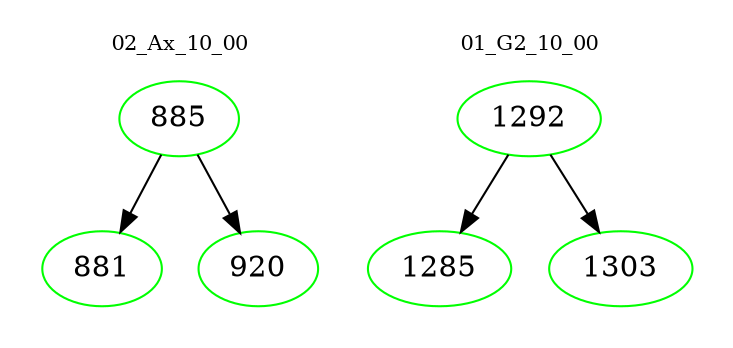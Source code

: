 digraph{
subgraph cluster_0 {
color = white
label = "02_Ax_10_00";
fontsize=10;
T0_885 [label="885", color="green"]
T0_885 -> T0_881 [color="black"]
T0_881 [label="881", color="green"]
T0_885 -> T0_920 [color="black"]
T0_920 [label="920", color="green"]
}
subgraph cluster_1 {
color = white
label = "01_G2_10_00";
fontsize=10;
T1_1292 [label="1292", color="green"]
T1_1292 -> T1_1285 [color="black"]
T1_1285 [label="1285", color="green"]
T1_1292 -> T1_1303 [color="black"]
T1_1303 [label="1303", color="green"]
}
}
